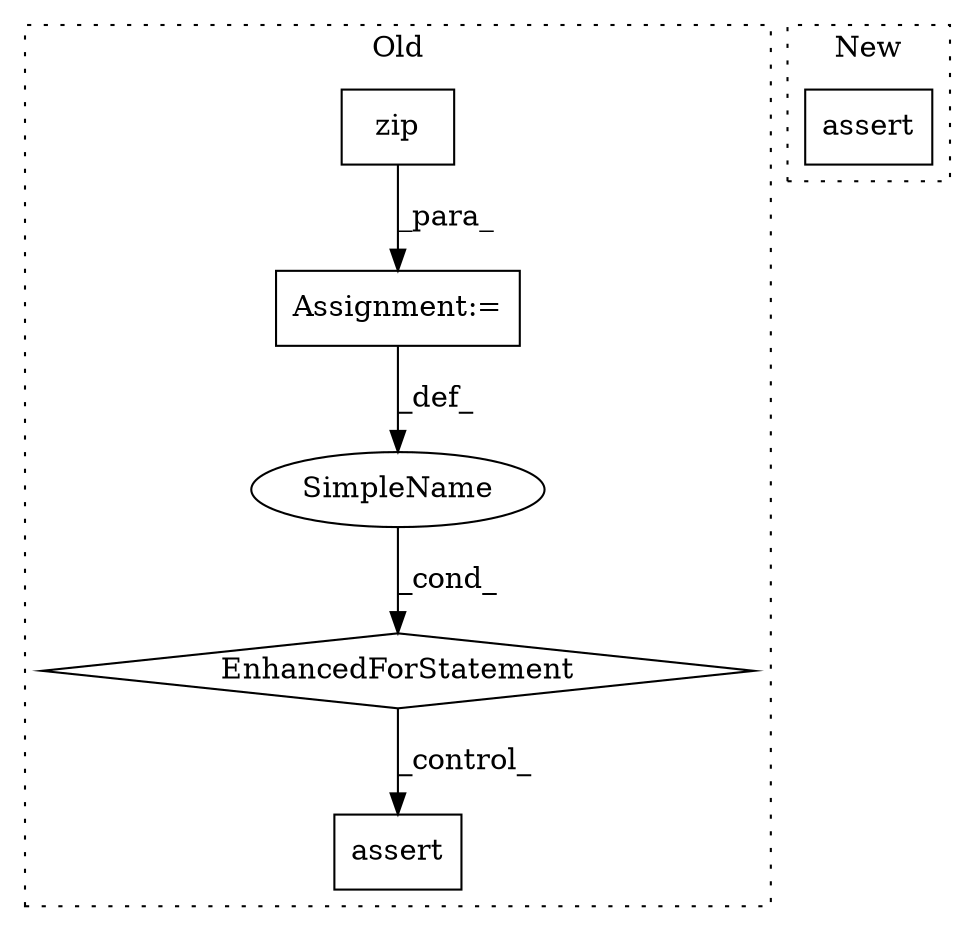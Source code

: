 digraph G {
subgraph cluster0 {
1 [label="zip" a="32" s="3719,3746" l="4,1" shape="box"];
3 [label="EnhancedForStatement" a="70" s="3646,3747" l="63,2" shape="diamond"];
4 [label="Assignment:=" a="7" s="3646,3747" l="63,2" shape="box"];
5 [label="assert" a="6" s="3791" l="7" shape="box"];
6 [label="SimpleName" a="42" s="3713" l="3" shape="ellipse"];
label = "Old";
style="dotted";
}
subgraph cluster1 {
2 [label="assert" a="6" s="4390" l="7" shape="box"];
label = "New";
style="dotted";
}
1 -> 4 [label="_para_"];
3 -> 5 [label="_control_"];
4 -> 6 [label="_def_"];
6 -> 3 [label="_cond_"];
}